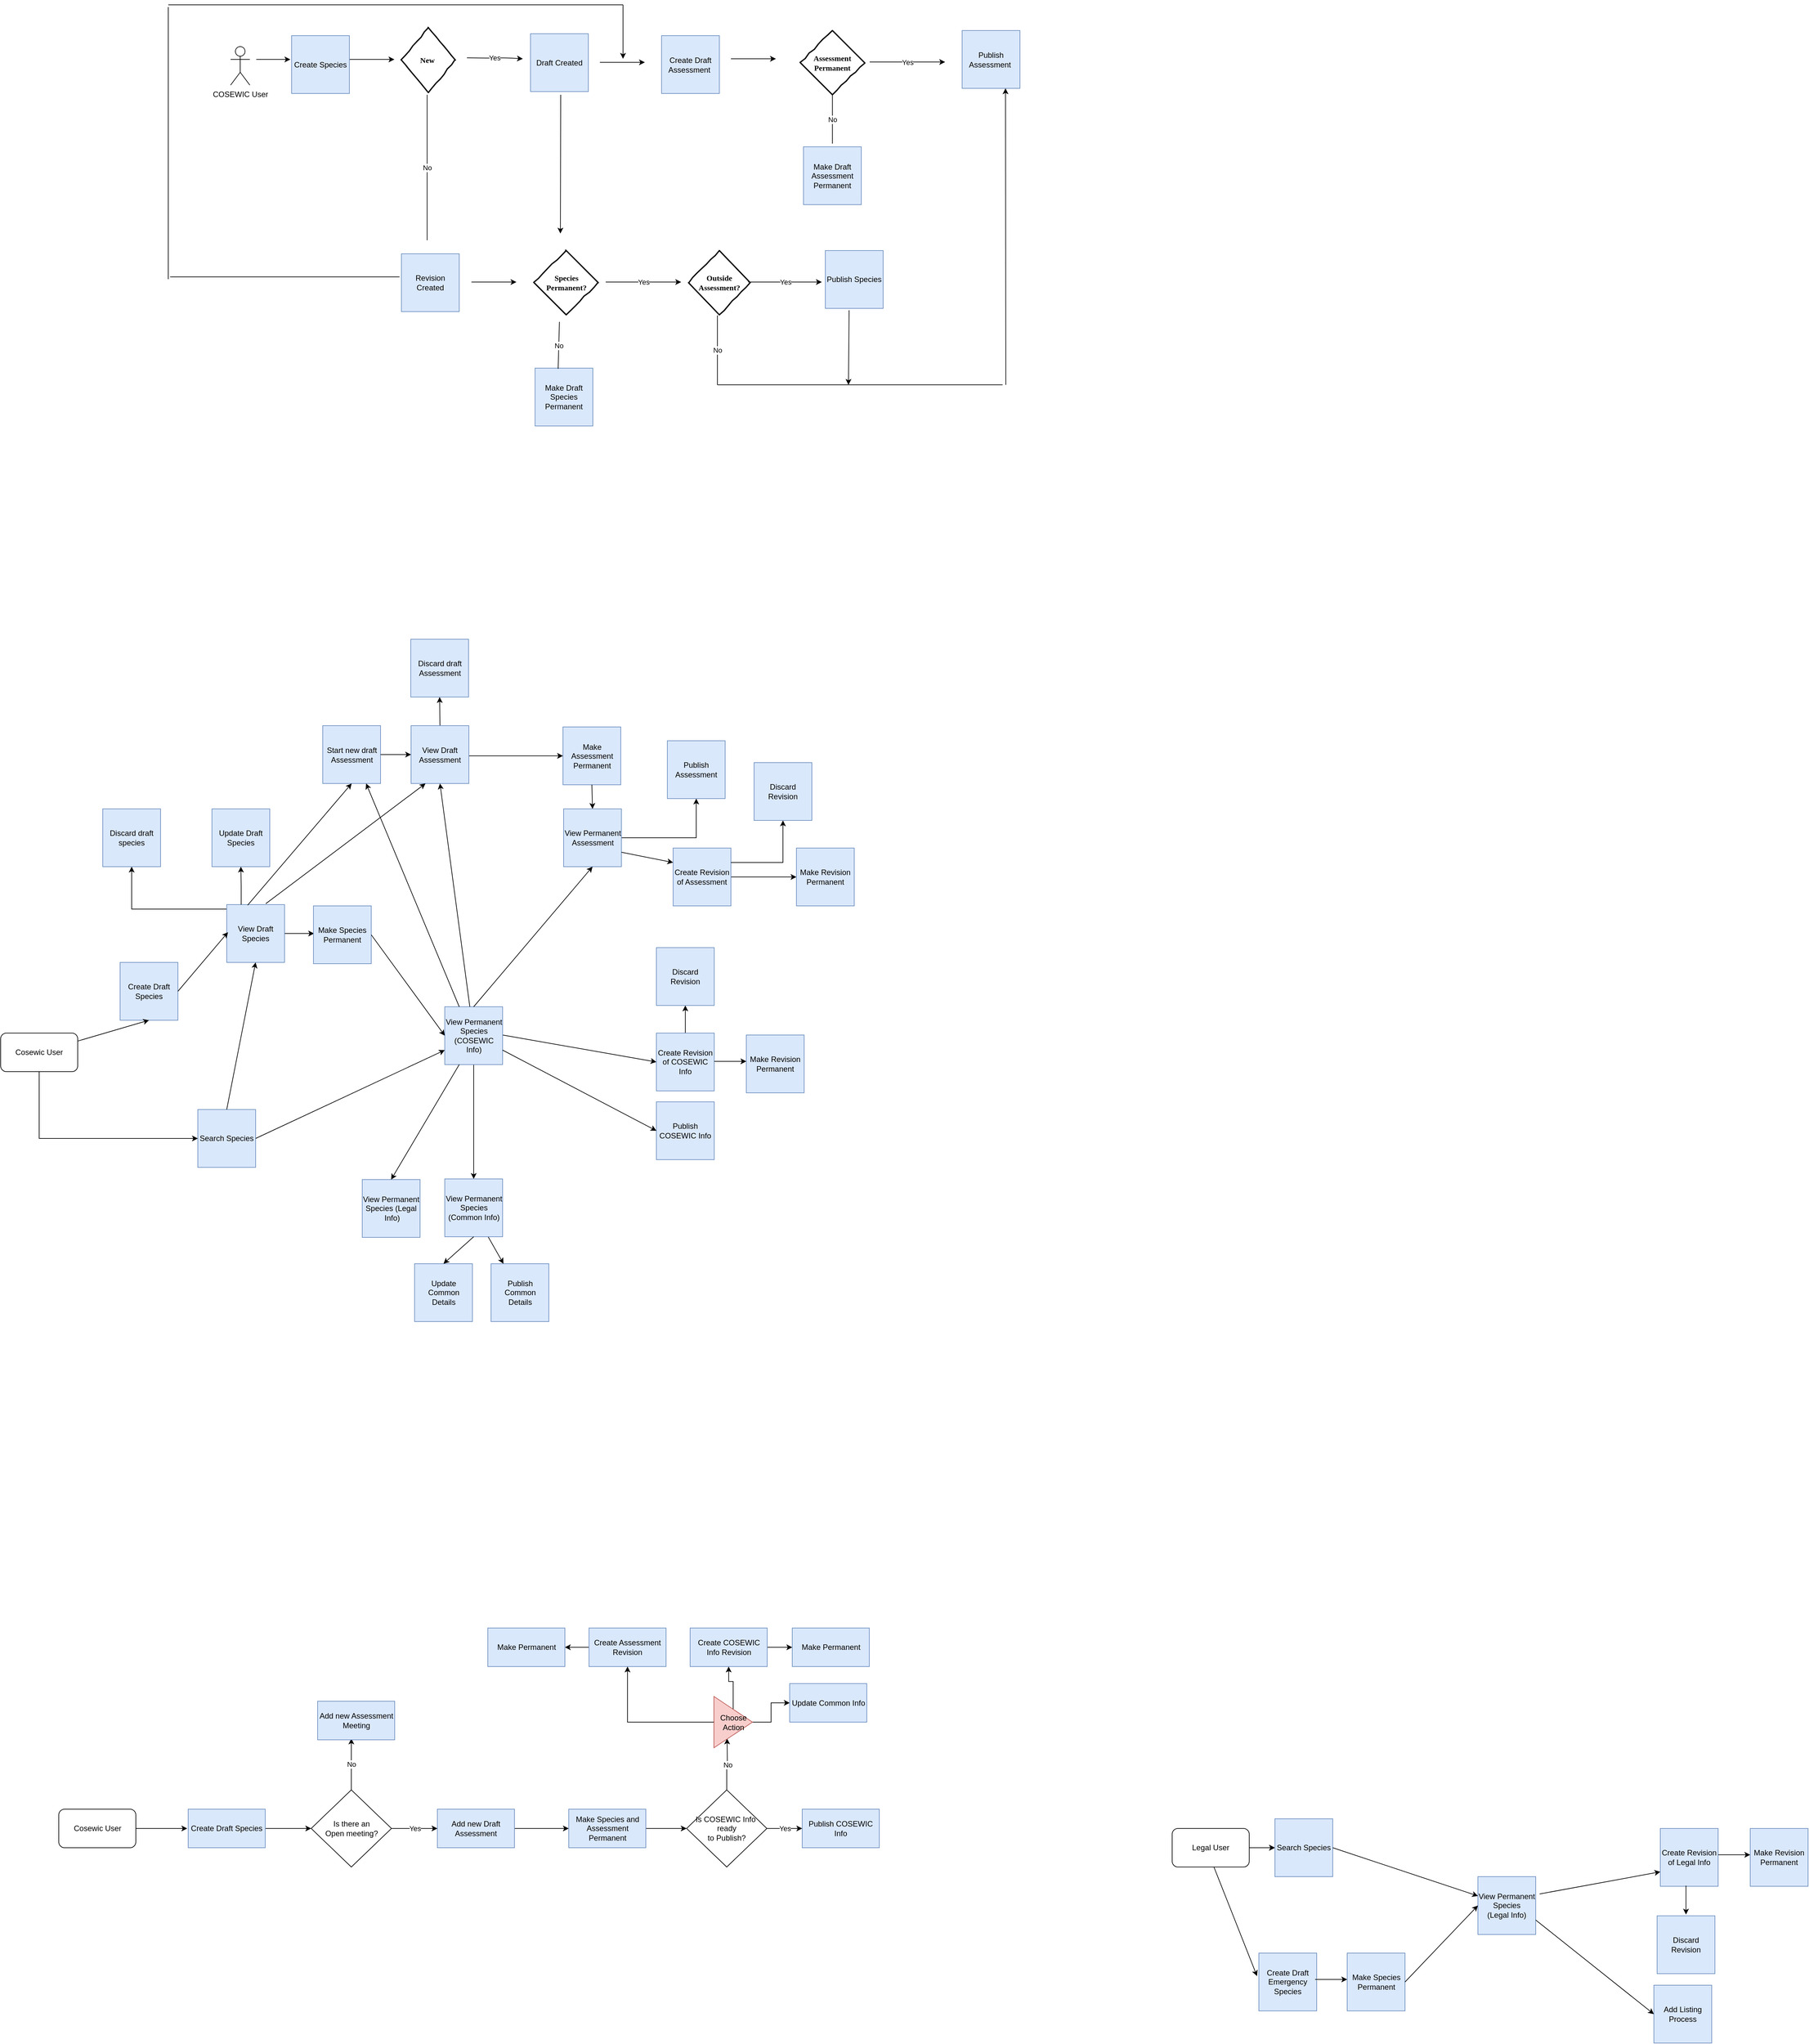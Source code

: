 <mxfile version="12.3.0" type="github" pages="2">
  <diagram name="Page-1" id="c7558073-3199-34d8-9f00-42111426c3f3">
    <mxGraphModel dx="5155" dy="3185" grid="1" gridSize="12" guides="1" tooltips="1" connect="1" arrows="1" fold="1" page="1" pageScale="1" pageWidth="1600" pageHeight="1200" background="none" math="0" shadow="0">
      <root>
        <mxCell id="0"/>
        <mxCell id="1" parent="0"/>
        <mxCell id="LoriKuV7NN4adESNOFiQ-48" value="Yes" style="edgeStyle=orthogonalEdgeStyle;rounded=0;orthogonalLoop=1;jettySize=auto;html=1;exitX=1;exitY=0.5;exitDx=0;exitDy=0;entryX=0;entryY=0.5;entryDx=0;entryDy=0;" parent="1" source="LoriKuV7NN4adESNOFiQ-2" edge="1">
          <mxGeometry relative="1" as="geometry"/>
        </mxCell>
        <mxCell id="LoriKuV7NN4adESNOFiQ-2" value="New&amp;nbsp;" style="rhombus;html=1;align=center;whiteSpace=wrap;comic=1;strokeWidth=2;fontFamily=Comic Sans MS;fontStyle=1;" parent="1" vertex="1">
          <mxGeometry x="-936" y="-844" width="84" height="101" as="geometry"/>
        </mxCell>
        <mxCell id="LoriKuV7NN4adESNOFiQ-3" value="Assessment&lt;br&gt;Permanent" style="rhombus;html=1;align=center;whiteSpace=wrap;comic=1;strokeWidth=2;fontFamily=Comic Sans MS;fontStyle=1;" parent="1" vertex="1">
          <mxGeometry x="-315" y="-839.5" width="100" height="100" as="geometry"/>
        </mxCell>
        <mxCell id="LoriKuV7NN4adESNOFiQ-4" value="Make Draft Species Permanent" style="whiteSpace=wrap;html=1;aspect=fixed;fillColor=#dae8fc;strokeColor=#6c8ebf;" parent="1" vertex="1">
          <mxGeometry x="-728" y="-314" width="90" height="90" as="geometry"/>
        </mxCell>
        <mxCell id="LoriKuV7NN4adESNOFiQ-18" value="COSEWIC User" style="shape=umlActor;verticalLabelPosition=bottom;labelBackgroundColor=#ffffff;verticalAlign=top;html=1;" parent="1" vertex="1">
          <mxGeometry x="-1202" y="-814.5" width="30" height="60" as="geometry"/>
        </mxCell>
        <mxCell id="LoriKuV7NN4adESNOFiQ-42" value="" style="endArrow=classic;html=1;" parent="1" edge="1">
          <mxGeometry width="50" height="50" relative="1" as="geometry">
            <mxPoint x="-1017" y="-794.5" as="sourcePoint"/>
            <mxPoint x="-947" y="-794.5" as="targetPoint"/>
            <Array as="points">
              <mxPoint x="-957" y="-794.5"/>
            </Array>
          </mxGeometry>
        </mxCell>
        <mxCell id="LoriKuV7NN4adESNOFiQ-49" value="Yes" style="edgeStyle=orthogonalEdgeStyle;rounded=0;orthogonalLoop=1;jettySize=auto;html=1;" parent="1" edge="1">
          <mxGeometry relative="1" as="geometry">
            <mxPoint x="-89.5" y="-790.5" as="targetPoint"/>
            <mxPoint x="-207" y="-790.5" as="sourcePoint"/>
          </mxGeometry>
        </mxCell>
        <mxCell id="IbaWkmfCWRzdu7K5UOEw-1" value="Create Species" style="whiteSpace=wrap;html=1;aspect=fixed;fillColor=#dae8fc;strokeColor=#6c8ebf;" parent="1" vertex="1">
          <mxGeometry x="-1107" y="-831.5" width="90" height="90" as="geometry"/>
        </mxCell>
        <mxCell id="IbaWkmfCWRzdu7K5UOEw-2" value="Publish Assessment&amp;nbsp;" style="whiteSpace=wrap;html=1;aspect=fixed;fillColor=#dae8fc;strokeColor=#6c8ebf;" parent="1" vertex="1">
          <mxGeometry x="-63" y="-839.5" width="90" height="90" as="geometry"/>
        </mxCell>
        <mxCell id="IbaWkmfCWRzdu7K5UOEw-3" value="" style="endArrow=classic;html=1;" parent="1" edge="1">
          <mxGeometry width="50" height="50" relative="1" as="geometry">
            <mxPoint x="-1162" y="-794.5" as="sourcePoint"/>
            <mxPoint x="-1109" y="-794.5" as="targetPoint"/>
            <Array as="points">
              <mxPoint x="-1119" y="-794.5"/>
            </Array>
          </mxGeometry>
        </mxCell>
        <mxCell id="IbaWkmfCWRzdu7K5UOEw-5" value="Draft Created" style="whiteSpace=wrap;html=1;aspect=fixed;fillColor=#dae8fc;strokeColor=#6c8ebf;" parent="1" vertex="1">
          <mxGeometry x="-735" y="-834.5" width="90" height="90" as="geometry"/>
        </mxCell>
        <mxCell id="IbaWkmfCWRzdu7K5UOEw-6" value="Revision Created" style="whiteSpace=wrap;html=1;aspect=fixed;fillColor=#dae8fc;strokeColor=#6c8ebf;" parent="1" vertex="1">
          <mxGeometry x="-936" y="-492" width="90" height="90" as="geometry"/>
        </mxCell>
        <mxCell id="IbaWkmfCWRzdu7K5UOEw-11" value="Yes" style="endArrow=classic;html=1;" parent="1" edge="1">
          <mxGeometry width="50" height="50" relative="1" as="geometry">
            <mxPoint x="-834" y="-797" as="sourcePoint"/>
            <mxPoint x="-747" y="-795.5" as="targetPoint"/>
            <Array as="points">
              <mxPoint x="-795" y="-796.5"/>
              <mxPoint x="-774" y="-797"/>
            </Array>
          </mxGeometry>
        </mxCell>
        <mxCell id="IbaWkmfCWRzdu7K5UOEw-12" value="Create Draft Assessment&amp;nbsp;" style="whiteSpace=wrap;html=1;aspect=fixed;fillColor=#dae8fc;strokeColor=#6c8ebf;" parent="1" vertex="1">
          <mxGeometry x="-531" y="-831.5" width="90" height="90" as="geometry"/>
        </mxCell>
        <mxCell id="IbaWkmfCWRzdu7K5UOEw-13" value="" style="endArrow=classic;html=1;" parent="1" edge="1">
          <mxGeometry width="50" height="50" relative="1" as="geometry">
            <mxPoint x="-627" y="-790" as="sourcePoint"/>
            <mxPoint x="-557" y="-790" as="targetPoint"/>
            <Array as="points">
              <mxPoint x="-567" y="-790"/>
            </Array>
          </mxGeometry>
        </mxCell>
        <mxCell id="IbaWkmfCWRzdu7K5UOEw-14" value="Species Permanent?" style="rhombus;html=1;align=center;whiteSpace=wrap;comic=1;strokeWidth=2;fontFamily=Comic Sans MS;fontStyle=1;" parent="1" vertex="1">
          <mxGeometry x="-729.5" y="-497" width="100" height="100" as="geometry"/>
        </mxCell>
        <mxCell id="IbaWkmfCWRzdu7K5UOEw-15" value="Publish Species" style="whiteSpace=wrap;html=1;aspect=fixed;fillColor=#dae8fc;strokeColor=#6c8ebf;" parent="1" vertex="1">
          <mxGeometry x="-276" y="-497" width="90" height="90" as="geometry"/>
        </mxCell>
        <mxCell id="IbaWkmfCWRzdu7K5UOEw-16" value="" style="endArrow=classic;html=1;" parent="1" edge="1">
          <mxGeometry width="50" height="50" relative="1" as="geometry">
            <mxPoint x="-423" y="-795.5" as="sourcePoint"/>
            <mxPoint x="-353" y="-795.5" as="targetPoint"/>
            <Array as="points">
              <mxPoint x="-363" y="-795.5"/>
            </Array>
          </mxGeometry>
        </mxCell>
        <mxCell id="IbaWkmfCWRzdu7K5UOEw-17" value="" style="endArrow=classic;html=1;" parent="1" edge="1">
          <mxGeometry width="50" height="50" relative="1" as="geometry">
            <mxPoint x="-827" y="-448" as="sourcePoint"/>
            <mxPoint x="-757" y="-448" as="targetPoint"/>
            <Array as="points">
              <mxPoint x="-767" y="-448"/>
            </Array>
          </mxGeometry>
        </mxCell>
        <mxCell id="IbaWkmfCWRzdu7K5UOEw-18" value="Yes" style="edgeStyle=orthogonalEdgeStyle;rounded=0;orthogonalLoop=1;jettySize=auto;html=1;" parent="1" edge="1">
          <mxGeometry relative="1" as="geometry">
            <mxPoint x="-500.5" y="-448" as="targetPoint"/>
            <mxPoint x="-618" y="-448" as="sourcePoint"/>
          </mxGeometry>
        </mxCell>
        <mxCell id="IbaWkmfCWRzdu7K5UOEw-21" value="No" style="endArrow=none;html=1;exitX=0.4;exitY=0.011;exitDx=0;exitDy=0;exitPerimeter=0;" parent="1" source="LoriKuV7NN4adESNOFiQ-4" edge="1">
          <mxGeometry width="50" height="50" relative="1" as="geometry">
            <mxPoint x="-718" y="-326" as="sourcePoint"/>
            <mxPoint x="-690" y="-386" as="targetPoint"/>
          </mxGeometry>
        </mxCell>
        <mxCell id="IbaWkmfCWRzdu7K5UOEw-22" value="Make Draft Assessment&lt;br&gt;Permanent" style="whiteSpace=wrap;html=1;aspect=fixed;fillColor=#dae8fc;strokeColor=#6c8ebf;" parent="1" vertex="1">
          <mxGeometry x="-310" y="-658.5" width="90" height="90" as="geometry"/>
        </mxCell>
        <mxCell id="IbaWkmfCWRzdu7K5UOEw-24" value="No" style="endArrow=none;html=1;" parent="1" edge="1">
          <mxGeometry width="50" height="50" relative="1" as="geometry">
            <mxPoint x="-265" y="-663.5" as="sourcePoint"/>
            <mxPoint x="-265" y="-739.5" as="targetPoint"/>
          </mxGeometry>
        </mxCell>
        <mxCell id="IbaWkmfCWRzdu7K5UOEw-25" value="No" style="endArrow=none;html=1;" parent="1" edge="1">
          <mxGeometry width="50" height="50" relative="1" as="geometry">
            <mxPoint x="-896" y="-513" as="sourcePoint"/>
            <mxPoint x="-896" y="-739.5" as="targetPoint"/>
          </mxGeometry>
        </mxCell>
        <mxCell id="IbaWkmfCWRzdu7K5UOEw-29" value="" style="endArrow=classic;html=1;" parent="1" edge="1">
          <mxGeometry width="50" height="50" relative="1" as="geometry">
            <mxPoint x="-688" y="-739.5" as="sourcePoint"/>
            <mxPoint x="-688.5" y="-523.5" as="targetPoint"/>
            <Array as="points">
              <mxPoint x="-688.5" y="-523.5"/>
            </Array>
          </mxGeometry>
        </mxCell>
        <mxCell id="IbaWkmfCWRzdu7K5UOEw-32" value="" style="endArrow=none;html=1;" parent="1" edge="1">
          <mxGeometry width="50" height="50" relative="1" as="geometry">
            <mxPoint x="-1296" y="-456" as="sourcePoint"/>
            <mxPoint x="-939" y="-456" as="targetPoint"/>
          </mxGeometry>
        </mxCell>
        <mxCell id="IbaWkmfCWRzdu7K5UOEw-37" value="" style="endArrow=none;html=1;" parent="1" edge="1">
          <mxGeometry width="50" height="50" relative="1" as="geometry">
            <mxPoint x="-1299" y="-452.5" as="sourcePoint"/>
            <mxPoint x="-1299" y="-876" as="targetPoint"/>
          </mxGeometry>
        </mxCell>
        <mxCell id="IbaWkmfCWRzdu7K5UOEw-38" value="" style="endArrow=none;html=1;" parent="1" edge="1">
          <mxGeometry width="50" height="50" relative="1" as="geometry">
            <mxPoint x="-1299" y="-879.5" as="sourcePoint"/>
            <mxPoint x="-591" y="-879.5" as="targetPoint"/>
          </mxGeometry>
        </mxCell>
        <mxCell id="IbaWkmfCWRzdu7K5UOEw-43" value="" style="endArrow=classic;html=1;" parent="1" edge="1">
          <mxGeometry width="50" height="50" relative="1" as="geometry">
            <mxPoint x="-591" y="-879.5" as="sourcePoint"/>
            <mxPoint x="-591" y="-795.5" as="targetPoint"/>
          </mxGeometry>
        </mxCell>
        <mxCell id="IbaWkmfCWRzdu7K5UOEw-44" value="Outside Assessment?" style="rhombus;html=1;align=center;whiteSpace=wrap;comic=1;strokeWidth=2;fontFamily=Comic Sans MS;fontStyle=1;" parent="1" vertex="1">
          <mxGeometry x="-489" y="-497" width="96" height="100" as="geometry"/>
        </mxCell>
        <mxCell id="xKdN-y-vA42RJ3574mxe-1" value="" style="endArrow=classic;html=1;" parent="1" edge="1">
          <mxGeometry width="50" height="50" relative="1" as="geometry">
            <mxPoint x="384" y="1989" as="sourcePoint"/>
            <mxPoint x="424" y="1989" as="targetPoint"/>
          </mxGeometry>
        </mxCell>
        <mxCell id="xKdN-y-vA42RJ3574mxe-2" value="" style="edgeStyle=orthogonalEdgeStyle;rounded=0;orthogonalLoop=1;jettySize=auto;html=1;" parent="1" source="xKdN-y-vA42RJ3574mxe-3" target="xKdN-y-vA42RJ3574mxe-4" edge="1">
          <mxGeometry relative="1" as="geometry"/>
        </mxCell>
        <mxCell id="xKdN-y-vA42RJ3574mxe-3" value="Legal User" style="rounded=1;whiteSpace=wrap;html=1;" parent="1" vertex="1">
          <mxGeometry x="264" y="1959" width="120" height="60" as="geometry"/>
        </mxCell>
        <mxCell id="xKdN-y-vA42RJ3574mxe-4" value="Search Species" style="whiteSpace=wrap;html=1;aspect=fixed;fillColor=#dae8fc;strokeColor=#6c8ebf;" parent="1" vertex="1">
          <mxGeometry x="424" y="1944" width="90" height="90" as="geometry"/>
        </mxCell>
        <mxCell id="xKdN-y-vA42RJ3574mxe-5" value="View Permanent Species &lt;br&gt;(Legal Info)" style="whiteSpace=wrap;html=1;aspect=fixed;fillColor=#dae8fc;strokeColor=#6c8ebf;" parent="1" vertex="1">
          <mxGeometry x="740" y="2034" width="90" height="90" as="geometry"/>
        </mxCell>
        <mxCell id="xKdN-y-vA42RJ3574mxe-6" value="Create Revision of Legal Info" style="whiteSpace=wrap;html=1;aspect=fixed;fillColor=#dae8fc;strokeColor=#6c8ebf;" parent="1" vertex="1">
          <mxGeometry x="1024" y="1959" width="90" height="90" as="geometry"/>
        </mxCell>
        <mxCell id="xKdN-y-vA42RJ3574mxe-7" value="Make Revision Permanent" style="whiteSpace=wrap;html=1;aspect=fixed;fillColor=#dae8fc;strokeColor=#6c8ebf;" parent="1" vertex="1">
          <mxGeometry x="1164" y="1959" width="90" height="90" as="geometry"/>
        </mxCell>
        <mxCell id="xKdN-y-vA42RJ3574mxe-8" value="" style="endArrow=classic;html=1;exitX=1;exitY=0.5;exitDx=0;exitDy=0;" parent="1" edge="1">
          <mxGeometry width="50" height="50" relative="1" as="geometry">
            <mxPoint x="1114" y="2000" as="sourcePoint"/>
            <mxPoint x="1164" y="2000" as="targetPoint"/>
          </mxGeometry>
        </mxCell>
        <mxCell id="xKdN-y-vA42RJ3574mxe-9" value="Discard Revision" style="whiteSpace=wrap;html=1;aspect=fixed;fillColor=#dae8fc;strokeColor=#6c8ebf;" parent="1" vertex="1">
          <mxGeometry x="1019" y="2095" width="90" height="90" as="geometry"/>
        </mxCell>
        <mxCell id="xKdN-y-vA42RJ3574mxe-10" value="" style="endArrow=classic;html=1;" parent="1" edge="1">
          <mxGeometry width="50" height="50" relative="1" as="geometry">
            <mxPoint x="1064" y="2048" as="sourcePoint"/>
            <mxPoint x="1064" y="2093" as="targetPoint"/>
          </mxGeometry>
        </mxCell>
        <mxCell id="xKdN-y-vA42RJ3574mxe-11" value="Create Draft Emergency Species" style="whiteSpace=wrap;html=1;aspect=fixed;fillColor=#dae8fc;strokeColor=#6c8ebf;" parent="1" vertex="1">
          <mxGeometry x="399" y="2153" width="90" height="90" as="geometry"/>
        </mxCell>
        <mxCell id="xKdN-y-vA42RJ3574mxe-12" value="Make Species Permanent" style="whiteSpace=wrap;html=1;aspect=fixed;fillColor=#dae8fc;strokeColor=#6c8ebf;" parent="1" vertex="1">
          <mxGeometry x="536.5" y="2153" width="90" height="90" as="geometry"/>
        </mxCell>
        <mxCell id="xKdN-y-vA42RJ3574mxe-13" value="" style="endArrow=classic;html=1;exitX=1;exitY=0.5;exitDx=0;exitDy=0;" parent="1" edge="1">
          <mxGeometry width="50" height="50" relative="1" as="geometry">
            <mxPoint x="486.5" y="2194" as="sourcePoint"/>
            <mxPoint x="536.5" y="2194" as="targetPoint"/>
          </mxGeometry>
        </mxCell>
        <mxCell id="xKdN-y-vA42RJ3574mxe-14" value="" style="endArrow=classic;html=1;entryX=0;entryY=0.75;entryDx=0;entryDy=0;" parent="1" target="xKdN-y-vA42RJ3574mxe-6" edge="1">
          <mxGeometry width="50" height="50" relative="1" as="geometry">
            <mxPoint x="836" y="2061" as="sourcePoint"/>
            <mxPoint x="324" y="2213" as="targetPoint"/>
          </mxGeometry>
        </mxCell>
        <mxCell id="xKdN-y-vA42RJ3574mxe-15" value="Add Listing Process" style="whiteSpace=wrap;html=1;aspect=fixed;fillColor=#dae8fc;strokeColor=#6c8ebf;" parent="1" vertex="1">
          <mxGeometry x="1014" y="2203" width="90" height="90" as="geometry"/>
        </mxCell>
        <mxCell id="xKdN-y-vA42RJ3574mxe-16" value="" style="endArrow=classic;html=1;entryX=0;entryY=0.5;entryDx=0;entryDy=0;exitX=1;exitY=0.75;exitDx=0;exitDy=0;" parent="1" source="xKdN-y-vA42RJ3574mxe-5" target="xKdN-y-vA42RJ3574mxe-15" edge="1">
          <mxGeometry width="50" height="50" relative="1" as="geometry">
            <mxPoint x="894" y="2213" as="sourcePoint"/>
            <mxPoint x="1034" y="2036.5" as="targetPoint"/>
          </mxGeometry>
        </mxCell>
        <mxCell id="xKdN-y-vA42RJ3574mxe-17" value="" style="endArrow=classic;html=1;entryX=0;entryY=0.5;entryDx=0;entryDy=0;" parent="1" target="xKdN-y-vA42RJ3574mxe-5" edge="1">
          <mxGeometry width="50" height="50" relative="1" as="geometry">
            <mxPoint x="626.5" y="2198" as="sourcePoint"/>
            <mxPoint x="676.5" y="2148" as="targetPoint"/>
          </mxGeometry>
        </mxCell>
        <mxCell id="xKdN-y-vA42RJ3574mxe-18" value="" style="endArrow=classic;html=1;exitX=1;exitY=0.5;exitDx=0;exitDy=0;" parent="1" source="xKdN-y-vA42RJ3574mxe-4" target="xKdN-y-vA42RJ3574mxe-5" edge="1">
          <mxGeometry width="50" height="50" relative="1" as="geometry">
            <mxPoint x="614.04" y="1979.99" as="sourcePoint"/>
            <mxPoint x="713.01" y="2199.04" as="targetPoint"/>
          </mxGeometry>
        </mxCell>
        <mxCell id="xKdN-y-vA42RJ3574mxe-19" value="" style="endArrow=classic;html=1;exitX=1;exitY=0.5;exitDx=0;exitDy=0;entryX=-0.032;entryY=0.398;entryDx=0;entryDy=0;entryPerimeter=0;" parent="1" target="xKdN-y-vA42RJ3574mxe-11" edge="1">
          <mxGeometry width="50" height="50" relative="1" as="geometry">
            <mxPoint x="329" y="2019" as="sourcePoint"/>
            <mxPoint x="555" y="2094.055" as="targetPoint"/>
          </mxGeometry>
        </mxCell>
        <mxCell id="IbaWkmfCWRzdu7K5UOEw-52" value="Yes" style="edgeStyle=orthogonalEdgeStyle;rounded=0;orthogonalLoop=1;jettySize=auto;html=1;" parent="1" edge="1">
          <mxGeometry relative="1" as="geometry">
            <mxPoint x="-281.5" y="-448" as="targetPoint"/>
            <mxPoint x="-396" y="-448" as="sourcePoint"/>
          </mxGeometry>
        </mxCell>
        <mxCell id="64Scc0TK1wrfTsZR5WqX-2" value="" style="edgeStyle=orthogonalEdgeStyle;rounded=0;orthogonalLoop=1;jettySize=auto;html=1;exitX=0.089;exitY=0.078;exitDx=0;exitDy=0;exitPerimeter=0;" parent="1" source="64Scc0TK1wrfTsZR5WqX-29" target="64Scc0TK1wrfTsZR5WqX-8" edge="1">
          <mxGeometry relative="1" as="geometry"/>
        </mxCell>
        <mxCell id="64Scc0TK1wrfTsZR5WqX-3" value="Create Draft Species" style="whiteSpace=wrap;html=1;aspect=fixed;fillColor=#dae8fc;strokeColor=#6c8ebf;" parent="1" vertex="1">
          <mxGeometry x="-1374" y="611" width="90" height="90" as="geometry"/>
        </mxCell>
        <mxCell id="64Scc0TK1wrfTsZR5WqX-4" value="Start new draft Assessment" style="whiteSpace=wrap;html=1;aspect=fixed;fillColor=#dae8fc;strokeColor=#6c8ebf;" parent="1" vertex="1">
          <mxGeometry x="-1058.5" y="242.5" width="90" height="90" as="geometry"/>
        </mxCell>
        <mxCell id="64Scc0TK1wrfTsZR5WqX-5" value="" style="endArrow=classic;html=1;exitX=1;exitY=0.5;exitDx=0;exitDy=0;" parent="1" edge="1">
          <mxGeometry width="50" height="50" relative="1" as="geometry">
            <mxPoint x="-1122" y="566" as="sourcePoint"/>
            <mxPoint x="-1072" y="566" as="targetPoint"/>
          </mxGeometry>
        </mxCell>
        <mxCell id="64Scc0TK1wrfTsZR5WqX-6" value="Make Assessment Permanent" style="whiteSpace=wrap;html=1;aspect=fixed;fillColor=#dae8fc;strokeColor=#6c8ebf;" parent="1" vertex="1">
          <mxGeometry x="-684.5" y="244.5" width="90" height="90" as="geometry"/>
        </mxCell>
        <mxCell id="64Scc0TK1wrfTsZR5WqX-7" value="Make Species Permanent" style="whiteSpace=wrap;html=1;aspect=fixed;fillColor=#dae8fc;strokeColor=#6c8ebf;" parent="1" vertex="1">
          <mxGeometry x="-1073" y="523" width="90" height="90" as="geometry"/>
        </mxCell>
        <mxCell id="64Scc0TK1wrfTsZR5WqX-8" value="Discard draft species" style="whiteSpace=wrap;html=1;aspect=fixed;fillColor=#dae8fc;strokeColor=#6c8ebf;" parent="1" vertex="1">
          <mxGeometry x="-1401" y="372" width="90" height="90" as="geometry"/>
        </mxCell>
        <mxCell id="64Scc0TK1wrfTsZR5WqX-9" value="Discard draft Assessment" style="whiteSpace=wrap;html=1;aspect=fixed;fillColor=#dae8fc;strokeColor=#6c8ebf;" parent="1" vertex="1">
          <mxGeometry x="-921.5" y="108" width="90" height="90" as="geometry"/>
        </mxCell>
        <mxCell id="64Scc0TK1wrfTsZR5WqX-10" value="" style="endArrow=classic;html=1;exitX=0.978;exitY=0.522;exitDx=0;exitDy=0;exitPerimeter=0;" parent="1" source="64Scc0TK1wrfTsZR5WqX-33" target="64Scc0TK1wrfTsZR5WqX-6" edge="1">
          <mxGeometry width="50" height="50" relative="1" as="geometry">
            <mxPoint x="-821" y="289.5" as="sourcePoint"/>
            <mxPoint x="-918" y="284.5" as="targetPoint"/>
          </mxGeometry>
        </mxCell>
        <mxCell id="64Scc0TK1wrfTsZR5WqX-11" value="" style="edgeStyle=orthogonalEdgeStyle;rounded=0;orthogonalLoop=1;jettySize=auto;html=1;" parent="1" source="64Scc0TK1wrfTsZR5WqX-12" target="64Scc0TK1wrfTsZR5WqX-14" edge="1">
          <mxGeometry relative="1" as="geometry"/>
        </mxCell>
        <mxCell id="64Scc0TK1wrfTsZR5WqX-12" value="Create Revision of COSEWIC Info" style="whiteSpace=wrap;html=1;aspect=fixed;fillColor=#dae8fc;strokeColor=#6c8ebf;" parent="1" vertex="1">
          <mxGeometry x="-539" y="721" width="90" height="90" as="geometry"/>
        </mxCell>
        <mxCell id="64Scc0TK1wrfTsZR5WqX-13" value="" style="endArrow=classic;html=1;exitX=1;exitY=0.5;exitDx=0;exitDy=0;entryX=0;entryY=0.5;entryDx=0;entryDy=0;" parent="1" target="64Scc0TK1wrfTsZR5WqX-12" edge="1">
          <mxGeometry width="50" height="50" relative="1" as="geometry">
            <mxPoint x="-778.5" y="724" as="sourcePoint"/>
            <mxPoint x="-728.5" y="724" as="targetPoint"/>
          </mxGeometry>
        </mxCell>
        <mxCell id="64Scc0TK1wrfTsZR5WqX-14" value="Discard Revision" style="whiteSpace=wrap;html=1;aspect=fixed;fillColor=#dae8fc;strokeColor=#6c8ebf;" parent="1" vertex="1">
          <mxGeometry x="-539" y="588" width="90" height="90" as="geometry"/>
        </mxCell>
        <mxCell id="64Scc0TK1wrfTsZR5WqX-15" value="Make Revision Permanent" style="whiteSpace=wrap;html=1;aspect=fixed;fillColor=#dae8fc;strokeColor=#6c8ebf;" parent="1" vertex="1">
          <mxGeometry x="-399" y="724" width="90" height="90" as="geometry"/>
        </mxCell>
        <mxCell id="64Scc0TK1wrfTsZR5WqX-16" value="" style="endArrow=classic;html=1;exitX=1;exitY=0.5;exitDx=0;exitDy=0;" parent="1" edge="1">
          <mxGeometry width="50" height="50" relative="1" as="geometry">
            <mxPoint x="-449.0" y="765" as="sourcePoint"/>
            <mxPoint x="-399.0" y="765" as="targetPoint"/>
          </mxGeometry>
        </mxCell>
        <mxCell id="64Scc0TK1wrfTsZR5WqX-17" value="Publish COSEWIC Info" style="whiteSpace=wrap;html=1;aspect=fixed;fillColor=#dae8fc;strokeColor=#6c8ebf;" parent="1" vertex="1">
          <mxGeometry x="-539" y="828" width="90" height="90" as="geometry"/>
        </mxCell>
        <mxCell id="64Scc0TK1wrfTsZR5WqX-18" value="Update Common Details" style="whiteSpace=wrap;html=1;aspect=fixed;fillColor=#dae8fc;strokeColor=#6c8ebf;" parent="1" vertex="1">
          <mxGeometry x="-915.5" y="1080" width="90" height="90" as="geometry"/>
        </mxCell>
        <mxCell id="64Scc0TK1wrfTsZR5WqX-19" value="Publish Common Details" style="whiteSpace=wrap;html=1;aspect=fixed;fillColor=#dae8fc;strokeColor=#6c8ebf;" parent="1" vertex="1">
          <mxGeometry x="-796.5" y="1080" width="90" height="90" as="geometry"/>
        </mxCell>
        <mxCell id="64Scc0TK1wrfTsZR5WqX-20" value="" style="endArrow=classic;html=1;exitX=0.75;exitY=1;exitDx=0;exitDy=0;" parent="1" source="64Scc0TK1wrfTsZR5WqX-43" target="64Scc0TK1wrfTsZR5WqX-19" edge="1">
          <mxGeometry width="50" height="50" relative="1" as="geometry">
            <mxPoint x="-815" y="895" as="sourcePoint"/>
            <mxPoint x="-884.5" y="1091" as="targetPoint"/>
          </mxGeometry>
        </mxCell>
        <mxCell id="64Scc0TK1wrfTsZR5WqX-21" value="" style="edgeStyle=orthogonalEdgeStyle;rounded=0;orthogonalLoop=1;jettySize=auto;html=1;" parent="1" source="64Scc0TK1wrfTsZR5WqX-22" target="64Scc0TK1wrfTsZR5WqX-43" edge="1">
          <mxGeometry relative="1" as="geometry"/>
        </mxCell>
        <mxCell id="64Scc0TK1wrfTsZR5WqX-22" value="View Permanent Species (COSEWIC Info)" style="whiteSpace=wrap;html=1;aspect=fixed;fillColor=#dae8fc;strokeColor=#6c8ebf;" parent="1" vertex="1">
          <mxGeometry x="-868.5" y="680" width="90" height="90" as="geometry"/>
        </mxCell>
        <mxCell id="64Scc0TK1wrfTsZR5WqX-23" value="Search Species" style="whiteSpace=wrap;html=1;aspect=fixed;fillColor=#dae8fc;strokeColor=#6c8ebf;" parent="1" vertex="1">
          <mxGeometry x="-1253" y="840" width="90" height="90" as="geometry"/>
        </mxCell>
        <mxCell id="64Scc0TK1wrfTsZR5WqX-24" value="" style="endArrow=classic;html=1;exitX=1;exitY=0.5;exitDx=0;exitDy=0;entryX=0;entryY=0.75;entryDx=0;entryDy=0;" parent="1" source="64Scc0TK1wrfTsZR5WqX-23" target="64Scc0TK1wrfTsZR5WqX-22" edge="1">
          <mxGeometry width="50" height="50" relative="1" as="geometry">
            <mxPoint x="-1007" y="856" as="sourcePoint"/>
            <mxPoint x="-892.0" y="849.5" as="targetPoint"/>
          </mxGeometry>
        </mxCell>
        <mxCell id="64Scc0TK1wrfTsZR5WqX-25" value="" style="edgeStyle=orthogonalEdgeStyle;rounded=0;orthogonalLoop=1;jettySize=auto;html=1;" parent="1" source="64Scc0TK1wrfTsZR5WqX-26" target="64Scc0TK1wrfTsZR5WqX-23" edge="1">
          <mxGeometry relative="1" as="geometry">
            <Array as="points">
              <mxPoint x="-1500" y="885"/>
            </Array>
          </mxGeometry>
        </mxCell>
        <mxCell id="64Scc0TK1wrfTsZR5WqX-26" value="Cosewic User" style="rounded=1;whiteSpace=wrap;html=1;" parent="1" vertex="1">
          <mxGeometry x="-1560" y="721" width="120" height="60" as="geometry"/>
        </mxCell>
        <mxCell id="64Scc0TK1wrfTsZR5WqX-27" value="" style="endArrow=classic;html=1;exitX=1;exitY=0.5;exitDx=0;exitDy=0;entryX=0;entryY=0.5;entryDx=0;entryDy=0;" parent="1" source="64Scc0TK1wrfTsZR5WqX-7" target="64Scc0TK1wrfTsZR5WqX-22" edge="1">
          <mxGeometry width="50" height="50" relative="1" as="geometry">
            <mxPoint x="-867" y="1256" as="sourcePoint"/>
            <mxPoint x="-817" y="1206" as="targetPoint"/>
          </mxGeometry>
        </mxCell>
        <mxCell id="64Scc0TK1wrfTsZR5WqX-28" value="" style="endArrow=classic;html=1;entryX=0.5;entryY=1;entryDx=0;entryDy=0;exitX=0.5;exitY=0;exitDx=0;exitDy=0;" parent="1" source="64Scc0TK1wrfTsZR5WqX-33" target="64Scc0TK1wrfTsZR5WqX-9" edge="1">
          <mxGeometry width="50" height="50" relative="1" as="geometry">
            <mxPoint x="-821" y="266.5" as="sourcePoint"/>
            <mxPoint x="-676" y="243.5" as="targetPoint"/>
          </mxGeometry>
        </mxCell>
        <mxCell id="64Scc0TK1wrfTsZR5WqX-29" value="View Draft Species" style="whiteSpace=wrap;html=1;aspect=fixed;fillColor=#dae8fc;strokeColor=#6c8ebf;" parent="1" vertex="1">
          <mxGeometry x="-1208" y="521" width="90" height="90" as="geometry"/>
        </mxCell>
        <mxCell id="64Scc0TK1wrfTsZR5WqX-30" value="" style="endArrow=classic;html=1;exitX=0.5;exitY=0;exitDx=0;exitDy=0;entryX=0.5;entryY=1;entryDx=0;entryDy=0;" parent="1" source="64Scc0TK1wrfTsZR5WqX-23" target="64Scc0TK1wrfTsZR5WqX-29" edge="1">
          <mxGeometry width="50" height="50" relative="1" as="geometry">
            <mxPoint x="-1108.5" y="952" as="sourcePoint"/>
            <mxPoint x="-1273.5" y="752" as="targetPoint"/>
          </mxGeometry>
        </mxCell>
        <mxCell id="64Scc0TK1wrfTsZR5WqX-31" value="" style="endArrow=classic;html=1;exitX=1;exitY=0.5;exitDx=0;exitDy=0;" parent="1" edge="1" source="64Scc0TK1wrfTsZR5WqX-3">
          <mxGeometry width="50" height="50" relative="1" as="geometry">
            <mxPoint x="-1256" y="564" as="sourcePoint"/>
            <mxPoint x="-1206" y="564" as="targetPoint"/>
          </mxGeometry>
        </mxCell>
        <mxCell id="64Scc0TK1wrfTsZR5WqX-32" value="" style="endArrow=classic;html=1;exitX=0.362;exitY=0.01;exitDx=0;exitDy=0;entryX=0.5;entryY=1;entryDx=0;entryDy=0;exitPerimeter=0;" parent="1" source="64Scc0TK1wrfTsZR5WqX-29" target="64Scc0TK1wrfTsZR5WqX-4" edge="1">
          <mxGeometry width="50" height="50" relative="1" as="geometry">
            <mxPoint x="-926" y="368" as="sourcePoint"/>
            <mxPoint x="-876.0" y="368" as="targetPoint"/>
            <Array as="points"/>
          </mxGeometry>
        </mxCell>
        <mxCell id="64Scc0TK1wrfTsZR5WqX-33" value="View Draft Assessment" style="whiteSpace=wrap;html=1;aspect=fixed;fillColor=#dae8fc;strokeColor=#6c8ebf;" parent="1" vertex="1">
          <mxGeometry x="-921" y="242.5" width="90" height="90" as="geometry"/>
        </mxCell>
        <mxCell id="64Scc0TK1wrfTsZR5WqX-34" value="" style="endArrow=classic;html=1;entryX=0.25;entryY=1;entryDx=0;entryDy=0;exitX=0.676;exitY=-0.016;exitDx=0;exitDy=0;exitPerimeter=0;" parent="1" source="64Scc0TK1wrfTsZR5WqX-29" target="64Scc0TK1wrfTsZR5WqX-33" edge="1">
          <mxGeometry width="50" height="50" relative="1" as="geometry">
            <mxPoint x="-1165" y="523" as="sourcePoint"/>
            <mxPoint x="-1215" y="459.5" as="targetPoint"/>
          </mxGeometry>
        </mxCell>
        <mxCell id="64Scc0TK1wrfTsZR5WqX-35" value="" style="endArrow=classic;html=1;entryX=0;entryY=0.5;entryDx=0;entryDy=0;exitX=1;exitY=0.5;exitDx=0;exitDy=0;" parent="1" source="64Scc0TK1wrfTsZR5WqX-4" target="64Scc0TK1wrfTsZR5WqX-33" edge="1">
          <mxGeometry width="50" height="50" relative="1" as="geometry">
            <mxPoint x="-977" y="287.5" as="sourcePoint"/>
            <mxPoint x="-886.5" y="344.5" as="targetPoint"/>
          </mxGeometry>
        </mxCell>
        <mxCell id="64Scc0TK1wrfTsZR5WqX-36" value="" style="edgeStyle=orthogonalEdgeStyle;rounded=0;orthogonalLoop=1;jettySize=auto;html=1;" parent="1" source="64Scc0TK1wrfTsZR5WqX-37" target="64Scc0TK1wrfTsZR5WqX-41" edge="1">
          <mxGeometry relative="1" as="geometry"/>
        </mxCell>
        <mxCell id="64Scc0TK1wrfTsZR5WqX-37" value="View Permanent Assessment" style="whiteSpace=wrap;html=1;aspect=fixed;fillColor=#dae8fc;strokeColor=#6c8ebf;" parent="1" vertex="1">
          <mxGeometry x="-683.5" y="372" width="90" height="90" as="geometry"/>
        </mxCell>
        <mxCell id="64Scc0TK1wrfTsZR5WqX-38" value="" style="endArrow=classic;html=1;exitX=0.5;exitY=1;exitDx=0;exitDy=0;entryX=0.5;entryY=0;entryDx=0;entryDy=0;" parent="1" source="64Scc0TK1wrfTsZR5WqX-6" target="64Scc0TK1wrfTsZR5WqX-37" edge="1">
          <mxGeometry width="50" height="50" relative="1" as="geometry">
            <mxPoint x="-721.98" y="303.48" as="sourcePoint"/>
            <mxPoint x="-590" y="372" as="targetPoint"/>
          </mxGeometry>
        </mxCell>
        <mxCell id="64Scc0TK1wrfTsZR5WqX-39" value="" style="endArrow=classic;html=1;entryX=0.5;entryY=1;entryDx=0;entryDy=0;" parent="1" source="64Scc0TK1wrfTsZR5WqX-22" target="64Scc0TK1wrfTsZR5WqX-33" edge="1">
          <mxGeometry width="50" height="50" relative="1" as="geometry">
            <mxPoint x="-1135.16" y="531.56" as="sourcePoint"/>
            <mxPoint x="-1021" y="355" as="targetPoint"/>
          </mxGeometry>
        </mxCell>
        <mxCell id="64Scc0TK1wrfTsZR5WqX-40" value="" style="endArrow=classic;html=1;entryX=0.5;entryY=1;entryDx=0;entryDy=0;exitX=0.5;exitY=0;exitDx=0;exitDy=0;" parent="1" source="64Scc0TK1wrfTsZR5WqX-22" target="64Scc0TK1wrfTsZR5WqX-37" edge="1">
          <mxGeometry width="50" height="50" relative="1" as="geometry">
            <mxPoint x="-804" y="677" as="sourcePoint"/>
            <mxPoint x="-1009" y="367" as="targetPoint"/>
            <Array as="points"/>
          </mxGeometry>
        </mxCell>
        <mxCell id="64Scc0TK1wrfTsZR5WqX-41" value="Publish Assessment" style="whiteSpace=wrap;html=1;aspect=fixed;fillColor=#dae8fc;strokeColor=#6c8ebf;" parent="1" vertex="1">
          <mxGeometry x="-522" y="266" width="90" height="90" as="geometry"/>
        </mxCell>
        <mxCell id="64Scc0TK1wrfTsZR5WqX-42" value="" style="endArrow=classic;html=1;entryX=0.5;entryY=1;entryDx=0;entryDy=0;" parent="1" source="64Scc0TK1wrfTsZR5WqX-26" target="64Scc0TK1wrfTsZR5WqX-3" edge="1">
          <mxGeometry width="50" height="50" relative="1" as="geometry">
            <mxPoint x="-1287" y="816.5" as="sourcePoint"/>
            <mxPoint x="-1311" y="627.5" as="targetPoint"/>
          </mxGeometry>
        </mxCell>
        <mxCell id="64Scc0TK1wrfTsZR5WqX-43" value="View Permanent Species (Common Info)" style="whiteSpace=wrap;html=1;aspect=fixed;fillColor=#dae8fc;strokeColor=#6c8ebf;" parent="1" vertex="1">
          <mxGeometry x="-868.5" y="948" width="90" height="90" as="geometry"/>
        </mxCell>
        <mxCell id="64Scc0TK1wrfTsZR5WqX-44" value="" style="endArrow=classic;html=1;exitX=0.5;exitY=1;exitDx=0;exitDy=0;entryX=0.5;entryY=0;entryDx=0;entryDy=0;" parent="1" source="64Scc0TK1wrfTsZR5WqX-43" target="64Scc0TK1wrfTsZR5WqX-18" edge="1">
          <mxGeometry width="50" height="50" relative="1" as="geometry">
            <mxPoint x="-790" y="1050" as="sourcePoint"/>
            <mxPoint x="-765.621" y="1092" as="targetPoint"/>
          </mxGeometry>
        </mxCell>
        <mxCell id="64Scc0TK1wrfTsZR5WqX-45" value="" style="endArrow=classic;html=1;exitX=0.25;exitY=0;exitDx=0;exitDy=0;entryX=0.75;entryY=1;entryDx=0;entryDy=0;" parent="1" source="64Scc0TK1wrfTsZR5WqX-22" target="64Scc0TK1wrfTsZR5WqX-4" edge="1">
          <mxGeometry width="50" height="50" relative="1" as="geometry">
            <mxPoint x="-817.519" y="692" as="sourcePoint"/>
            <mxPoint x="-996" y="324" as="targetPoint"/>
            <Array as="points"/>
          </mxGeometry>
        </mxCell>
        <mxCell id="64Scc0TK1wrfTsZR5WqX-46" value="View Permanent Species (Legal&lt;br&gt;&amp;nbsp;Info)" style="whiteSpace=wrap;html=1;aspect=fixed;fillColor=#dae8fc;strokeColor=#6c8ebf;" parent="1" vertex="1">
          <mxGeometry x="-997" y="949" width="90" height="90" as="geometry"/>
        </mxCell>
        <mxCell id="64Scc0TK1wrfTsZR5WqX-47" value="" style="endArrow=classic;html=1;exitX=0.25;exitY=1;exitDx=0;exitDy=0;entryX=0.5;entryY=0;entryDx=0;entryDy=0;" parent="1" source="64Scc0TK1wrfTsZR5WqX-22" target="64Scc0TK1wrfTsZR5WqX-46" edge="1">
          <mxGeometry width="50" height="50" relative="1" as="geometry">
            <mxPoint x="-971" y="580" as="sourcePoint"/>
            <mxPoint x="-856.5" y="737" as="targetPoint"/>
          </mxGeometry>
        </mxCell>
        <mxCell id="64Scc0TK1wrfTsZR5WqX-48" value="" style="endArrow=classic;html=1;exitX=1;exitY=0.75;exitDx=0;exitDy=0;entryX=0;entryY=0.5;entryDx=0;entryDy=0;" parent="1" source="64Scc0TK1wrfTsZR5WqX-22" target="64Scc0TK1wrfTsZR5WqX-17" edge="1">
          <mxGeometry width="50" height="50" relative="1" as="geometry">
            <mxPoint x="-726.5" y="344.5" as="sourcePoint"/>
            <mxPoint x="-716.5" y="382" as="targetPoint"/>
          </mxGeometry>
        </mxCell>
        <mxCell id="64Scc0TK1wrfTsZR5WqX-56" value="" style="edgeStyle=orthogonalEdgeStyle;rounded=0;orthogonalLoop=1;jettySize=auto;html=1;entryX=0;entryY=0.5;entryDx=0;entryDy=0;" parent="1" source="64Scc0TK1wrfTsZR5WqX-49" target="64Scc0TK1wrfTsZR5WqX-51" edge="1">
          <mxGeometry relative="1" as="geometry">
            <mxPoint x="-333" y="478" as="targetPoint"/>
          </mxGeometry>
        </mxCell>
        <mxCell id="64Scc0TK1wrfTsZR5WqX-49" value="Create Revision of Assessment" style="whiteSpace=wrap;html=1;aspect=fixed;fillColor=#dae8fc;strokeColor=#6c8ebf;" parent="1" vertex="1">
          <mxGeometry x="-513" y="433" width="90" height="90" as="geometry"/>
        </mxCell>
        <mxCell id="64Scc0TK1wrfTsZR5WqX-50" value="" style="endArrow=classic;html=1;exitX=1;exitY=0.75;exitDx=0;exitDy=0;entryX=0;entryY=0.25;entryDx=0;entryDy=0;" parent="1" source="64Scc0TK1wrfTsZR5WqX-37" target="64Scc0TK1wrfTsZR5WqX-49" edge="1">
          <mxGeometry width="50" height="50" relative="1" as="geometry">
            <mxPoint x="-683" y="435.5" as="sourcePoint"/>
            <mxPoint x="-625" y="456" as="targetPoint"/>
          </mxGeometry>
        </mxCell>
        <mxCell id="64Scc0TK1wrfTsZR5WqX-51" value="Make Revision Permanent" style="whiteSpace=wrap;html=1;aspect=fixed;fillColor=#dae8fc;strokeColor=#6c8ebf;" parent="1" vertex="1">
          <mxGeometry x="-321" y="433" width="90" height="90" as="geometry"/>
        </mxCell>
        <mxCell id="64Scc0TK1wrfTsZR5WqX-53" value="" style="edgeStyle=orthogonalEdgeStyle;rounded=0;orthogonalLoop=1;jettySize=auto;html=1;exitX=1;exitY=0.25;exitDx=0;exitDy=0;" parent="1" source="64Scc0TK1wrfTsZR5WqX-49" target="64Scc0TK1wrfTsZR5WqX-54" edge="1">
          <mxGeometry relative="1" as="geometry">
            <mxPoint x="-429" y="444" as="sourcePoint"/>
          </mxGeometry>
        </mxCell>
        <mxCell id="64Scc0TK1wrfTsZR5WqX-54" value="Discard Revision" style="whiteSpace=wrap;html=1;aspect=fixed;fillColor=#dae8fc;strokeColor=#6c8ebf;" parent="1" vertex="1">
          <mxGeometry x="-387" y="300" width="90" height="90" as="geometry"/>
        </mxCell>
        <mxCell id="IbaWkmfCWRzdu7K5UOEw-57" value="No" style="endArrow=none;html=1;" parent="1" edge="1">
          <mxGeometry width="50" height="50" relative="1" as="geometry">
            <mxPoint x="-444" y="-288" as="sourcePoint"/>
            <mxPoint x="-444" y="-396" as="targetPoint"/>
          </mxGeometry>
        </mxCell>
        <mxCell id="IbaWkmfCWRzdu7K5UOEw-61" value="" style="endArrow=none;html=1;" parent="1" edge="1">
          <mxGeometry width="50" height="50" relative="1" as="geometry">
            <mxPoint x="-444" y="-288" as="sourcePoint"/>
            <mxPoint y="-288" as="targetPoint"/>
          </mxGeometry>
        </mxCell>
        <mxCell id="IbaWkmfCWRzdu7K5UOEw-62" value="" style="endArrow=classic;html=1;exitX=0.411;exitY=1.033;exitDx=0;exitDy=0;exitPerimeter=0;" parent="1" source="IbaWkmfCWRzdu7K5UOEw-15" edge="1">
          <mxGeometry width="50" height="50" relative="1" as="geometry">
            <mxPoint x="-231" y="-396" as="sourcePoint"/>
            <mxPoint x="-240" y="-288" as="targetPoint"/>
          </mxGeometry>
        </mxCell>
        <mxCell id="IbaWkmfCWRzdu7K5UOEw-63" value="" style="endArrow=classic;html=1;entryX=0.75;entryY=1;entryDx=0;entryDy=0;" parent="1" target="IbaWkmfCWRzdu7K5UOEw-2" edge="1">
          <mxGeometry width="50" height="50" relative="1" as="geometry">
            <mxPoint x="5" y="-288" as="sourcePoint"/>
            <mxPoint x="50" y="-588" as="targetPoint"/>
          </mxGeometry>
        </mxCell>
        <mxCell id="WwuJ3jNGOPKnRlUZL0jA-1" value="Update Draft Species" style="whiteSpace=wrap;html=1;aspect=fixed;fillColor=#dae8fc;strokeColor=#6c8ebf;" vertex="1" parent="1">
          <mxGeometry x="-1231" y="372" width="90" height="90" as="geometry"/>
        </mxCell>
        <mxCell id="WwuJ3jNGOPKnRlUZL0jA-2" value="" style="edgeStyle=orthogonalEdgeStyle;rounded=0;orthogonalLoop=1;jettySize=auto;html=1;exitX=0.25;exitY=0;exitDx=0;exitDy=0;" edge="1" parent="1" source="64Scc0TK1wrfTsZR5WqX-29" target="WwuJ3jNGOPKnRlUZL0jA-1">
          <mxGeometry relative="1" as="geometry">
            <mxPoint x="-1344" y="535" as="sourcePoint"/>
            <mxPoint x="-1344" y="474" as="targetPoint"/>
          </mxGeometry>
        </mxCell>
        <mxCell id="WwuJ3jNGOPKnRlUZL0jA-3" value="Cosewic User" style="rounded=1;whiteSpace=wrap;html=1;" vertex="1" parent="1">
          <mxGeometry x="-1469.5" y="1929" width="120" height="60" as="geometry"/>
        </mxCell>
        <mxCell id="WwuJ3jNGOPKnRlUZL0jA-12" value="" style="edgeStyle=orthogonalEdgeStyle;rounded=0;orthogonalLoop=1;jettySize=auto;html=1;" edge="1" parent="1">
          <mxGeometry relative="1" as="geometry">
            <mxPoint x="-1349.5" y="1959" as="sourcePoint"/>
            <mxPoint x="-1269.5" y="1959" as="targetPoint"/>
          </mxGeometry>
        </mxCell>
        <mxCell id="WwuJ3jNGOPKnRlUZL0jA-26" value="" style="edgeStyle=orthogonalEdgeStyle;rounded=0;orthogonalLoop=1;jettySize=auto;html=1;" edge="1" parent="1" source="WwuJ3jNGOPKnRlUZL0jA-14" target="WwuJ3jNGOPKnRlUZL0jA-25">
          <mxGeometry relative="1" as="geometry"/>
        </mxCell>
        <mxCell id="WwuJ3jNGOPKnRlUZL0jA-14" value="Create Draft Species" style="rounded=0;whiteSpace=wrap;html=1;fillColor=#dae8fc;strokeColor=#6c8ebf;" vertex="1" parent="1">
          <mxGeometry x="-1268" y="1929" width="120" height="60" as="geometry"/>
        </mxCell>
        <mxCell id="WwuJ3jNGOPKnRlUZL0jA-19" value="" style="edgeStyle=orthogonalEdgeStyle;rounded=0;orthogonalLoop=1;jettySize=auto;html=1;" edge="1" parent="1" source="WwuJ3jNGOPKnRlUZL0jA-16" target="WwuJ3jNGOPKnRlUZL0jA-18">
          <mxGeometry relative="1" as="geometry"/>
        </mxCell>
        <mxCell id="WwuJ3jNGOPKnRlUZL0jA-16" value="Add new Draft Assessment" style="rounded=0;whiteSpace=wrap;html=1;fillColor=#dae8fc;strokeColor=#6c8ebf;" vertex="1" parent="1">
          <mxGeometry x="-880" y="1929" width="120" height="60" as="geometry"/>
        </mxCell>
        <mxCell id="WwuJ3jNGOPKnRlUZL0jA-32" value="" style="edgeStyle=orthogonalEdgeStyle;rounded=0;orthogonalLoop=1;jettySize=auto;html=1;" edge="1" parent="1" source="WwuJ3jNGOPKnRlUZL0jA-18" target="WwuJ3jNGOPKnRlUZL0jA-31">
          <mxGeometry relative="1" as="geometry"/>
        </mxCell>
        <mxCell id="WwuJ3jNGOPKnRlUZL0jA-18" value="Make Species and Assessment Permanent" style="rounded=0;whiteSpace=wrap;html=1;fillColor=#dae8fc;strokeColor=#6c8ebf;" vertex="1" parent="1">
          <mxGeometry x="-675.5" y="1929" width="120" height="60" as="geometry"/>
        </mxCell>
        <mxCell id="WwuJ3jNGOPKnRlUZL0jA-23" value="Publish COSEWIC Info" style="rounded=0;whiteSpace=wrap;html=1;fillColor=#dae8fc;strokeColor=#6c8ebf;" vertex="1" parent="1">
          <mxGeometry x="-312" y="1929" width="120" height="60" as="geometry"/>
        </mxCell>
        <mxCell id="WwuJ3jNGOPKnRlUZL0jA-27" value="Yes" style="edgeStyle=orthogonalEdgeStyle;rounded=0;orthogonalLoop=1;jettySize=auto;html=1;" edge="1" parent="1" source="WwuJ3jNGOPKnRlUZL0jA-25" target="WwuJ3jNGOPKnRlUZL0jA-16">
          <mxGeometry relative="1" as="geometry"/>
        </mxCell>
        <mxCell id="WwuJ3jNGOPKnRlUZL0jA-29" value="No" style="edgeStyle=orthogonalEdgeStyle;rounded=0;orthogonalLoop=1;jettySize=auto;html=1;" edge="1" parent="1" source="WwuJ3jNGOPKnRlUZL0jA-25">
          <mxGeometry relative="1" as="geometry">
            <mxPoint x="-1014" y="1819" as="targetPoint"/>
          </mxGeometry>
        </mxCell>
        <mxCell id="WwuJ3jNGOPKnRlUZL0jA-25" value="Is there an &lt;br&gt;Open meeting?" style="rhombus;whiteSpace=wrap;html=1;" vertex="1" parent="1">
          <mxGeometry x="-1076.5" y="1899" width="125" height="120" as="geometry"/>
        </mxCell>
        <mxCell id="WwuJ3jNGOPKnRlUZL0jA-30" value="Add new Assessment Meeting" style="rounded=0;whiteSpace=wrap;html=1;fillColor=#dae8fc;strokeColor=#6c8ebf;" vertex="1" parent="1">
          <mxGeometry x="-1066.5" y="1761" width="120" height="60" as="geometry"/>
        </mxCell>
        <mxCell id="WwuJ3jNGOPKnRlUZL0jA-33" value="Yes" style="edgeStyle=orthogonalEdgeStyle;rounded=0;orthogonalLoop=1;jettySize=auto;html=1;" edge="1" parent="1" source="WwuJ3jNGOPKnRlUZL0jA-31" target="WwuJ3jNGOPKnRlUZL0jA-23">
          <mxGeometry relative="1" as="geometry"/>
        </mxCell>
        <mxCell id="WwuJ3jNGOPKnRlUZL0jA-35" value="No" style="edgeStyle=orthogonalEdgeStyle;rounded=0;orthogonalLoop=1;jettySize=auto;html=1;" edge="1" parent="1" source="WwuJ3jNGOPKnRlUZL0jA-31">
          <mxGeometry relative="1" as="geometry">
            <mxPoint x="-429" y="1819" as="targetPoint"/>
          </mxGeometry>
        </mxCell>
        <mxCell id="WwuJ3jNGOPKnRlUZL0jA-31" value="Is COSEWIC Info&amp;nbsp;&lt;br&gt;ready &lt;br&gt;to Publish?" style="rhombus;whiteSpace=wrap;html=1;" vertex="1" parent="1">
          <mxGeometry x="-492" y="1899" width="125" height="120" as="geometry"/>
        </mxCell>
        <mxCell id="WwuJ3jNGOPKnRlUZL0jA-43" value="" style="edgeStyle=orthogonalEdgeStyle;rounded=0;orthogonalLoop=1;jettySize=auto;html=1;" edge="1" parent="1" source="WwuJ3jNGOPKnRlUZL0jA-36" target="WwuJ3jNGOPKnRlUZL0jA-42">
          <mxGeometry relative="1" as="geometry"/>
        </mxCell>
        <mxCell id="WwuJ3jNGOPKnRlUZL0jA-36" value="Create COSEWIC Info Revision" style="rounded=0;whiteSpace=wrap;html=1;fillColor=#dae8fc;strokeColor=#6c8ebf;" vertex="1" parent="1">
          <mxGeometry x="-486.5" y="1647" width="120" height="60" as="geometry"/>
        </mxCell>
        <mxCell id="WwuJ3jNGOPKnRlUZL0jA-42" value="Make Permanent" style="rounded=0;whiteSpace=wrap;html=1;fillColor=#dae8fc;strokeColor=#6c8ebf;" vertex="1" parent="1">
          <mxGeometry x="-327.5" y="1647" width="120" height="60" as="geometry"/>
        </mxCell>
        <mxCell id="WwuJ3jNGOPKnRlUZL0jA-41" value="" style="edgeStyle=orthogonalEdgeStyle;rounded=0;orthogonalLoop=1;jettySize=auto;html=1;" edge="1" parent="1" source="WwuJ3jNGOPKnRlUZL0jA-40" target="WwuJ3jNGOPKnRlUZL0jA-36">
          <mxGeometry relative="1" as="geometry"/>
        </mxCell>
        <mxCell id="WwuJ3jNGOPKnRlUZL0jA-53" value="" style="edgeStyle=orthogonalEdgeStyle;rounded=0;orthogonalLoop=1;jettySize=auto;html=1;" edge="1" parent="1" source="WwuJ3jNGOPKnRlUZL0jA-40" target="WwuJ3jNGOPKnRlUZL0jA-50">
          <mxGeometry relative="1" as="geometry"/>
        </mxCell>
        <mxCell id="WwuJ3jNGOPKnRlUZL0jA-40" value="Choose &lt;br&gt;Action" style="triangle;whiteSpace=wrap;html=1;fillColor=#f8cecc;strokeColor=#b85450;" vertex="1" parent="1">
          <mxGeometry x="-449.5" y="1753.5" width="60" height="80" as="geometry"/>
        </mxCell>
        <mxCell id="WwuJ3jNGOPKnRlUZL0jA-48" value="" style="edgeStyle=orthogonalEdgeStyle;rounded=0;orthogonalLoop=1;jettySize=auto;html=1;" edge="1" parent="1" source="WwuJ3jNGOPKnRlUZL0jA-45" target="WwuJ3jNGOPKnRlUZL0jA-47">
          <mxGeometry relative="1" as="geometry"/>
        </mxCell>
        <mxCell id="WwuJ3jNGOPKnRlUZL0jA-45" value="Create Assessment Revision" style="rounded=0;whiteSpace=wrap;html=1;fillColor=#dae8fc;strokeColor=#6c8ebf;" vertex="1" parent="1">
          <mxGeometry x="-644" y="1647" width="120" height="60" as="geometry"/>
        </mxCell>
        <mxCell id="WwuJ3jNGOPKnRlUZL0jA-47" value="Make Permanent" style="rounded=0;whiteSpace=wrap;html=1;fillColor=#dae8fc;strokeColor=#6c8ebf;" vertex="1" parent="1">
          <mxGeometry x="-801.5" y="1647" width="120" height="60" as="geometry"/>
        </mxCell>
        <mxCell id="WwuJ3jNGOPKnRlUZL0jA-46" value="" style="edgeStyle=orthogonalEdgeStyle;rounded=0;orthogonalLoop=1;jettySize=auto;html=1;entryX=0.5;entryY=1;entryDx=0;entryDy=0;" edge="1" parent="1" source="WwuJ3jNGOPKnRlUZL0jA-40" target="WwuJ3jNGOPKnRlUZL0jA-45">
          <mxGeometry relative="1" as="geometry">
            <mxPoint x="-407.5" y="1785.5" as="sourcePoint"/>
            <mxPoint x="-407.5" y="1719" as="targetPoint"/>
          </mxGeometry>
        </mxCell>
        <mxCell id="WwuJ3jNGOPKnRlUZL0jA-50" value="Update Common Info" style="rounded=0;whiteSpace=wrap;html=1;fillColor=#dae8fc;strokeColor=#6c8ebf;" vertex="1" parent="1">
          <mxGeometry x="-331.5" y="1733.5" width="120" height="60" as="geometry"/>
        </mxCell>
      </root>
    </mxGraphModel>
  </diagram>
  <diagram id="lJH7baFMqrjpQk1pO1QK" name="Page-2">
    <mxGraphModel dx="1182" dy="732" grid="1" gridSize="10" guides="1" tooltips="1" connect="1" arrows="1" fold="1" page="1" pageScale="1" pageWidth="850" pageHeight="1100" math="0" shadow="0">
      <root>
        <mxCell id="sG5WXCXuaxqM1jDxq3Vn-0"/>
        <mxCell id="sG5WXCXuaxqM1jDxq3Vn-1" parent="sG5WXCXuaxqM1jDxq3Vn-0"/>
      </root>
    </mxGraphModel>
  </diagram>
</mxfile>
